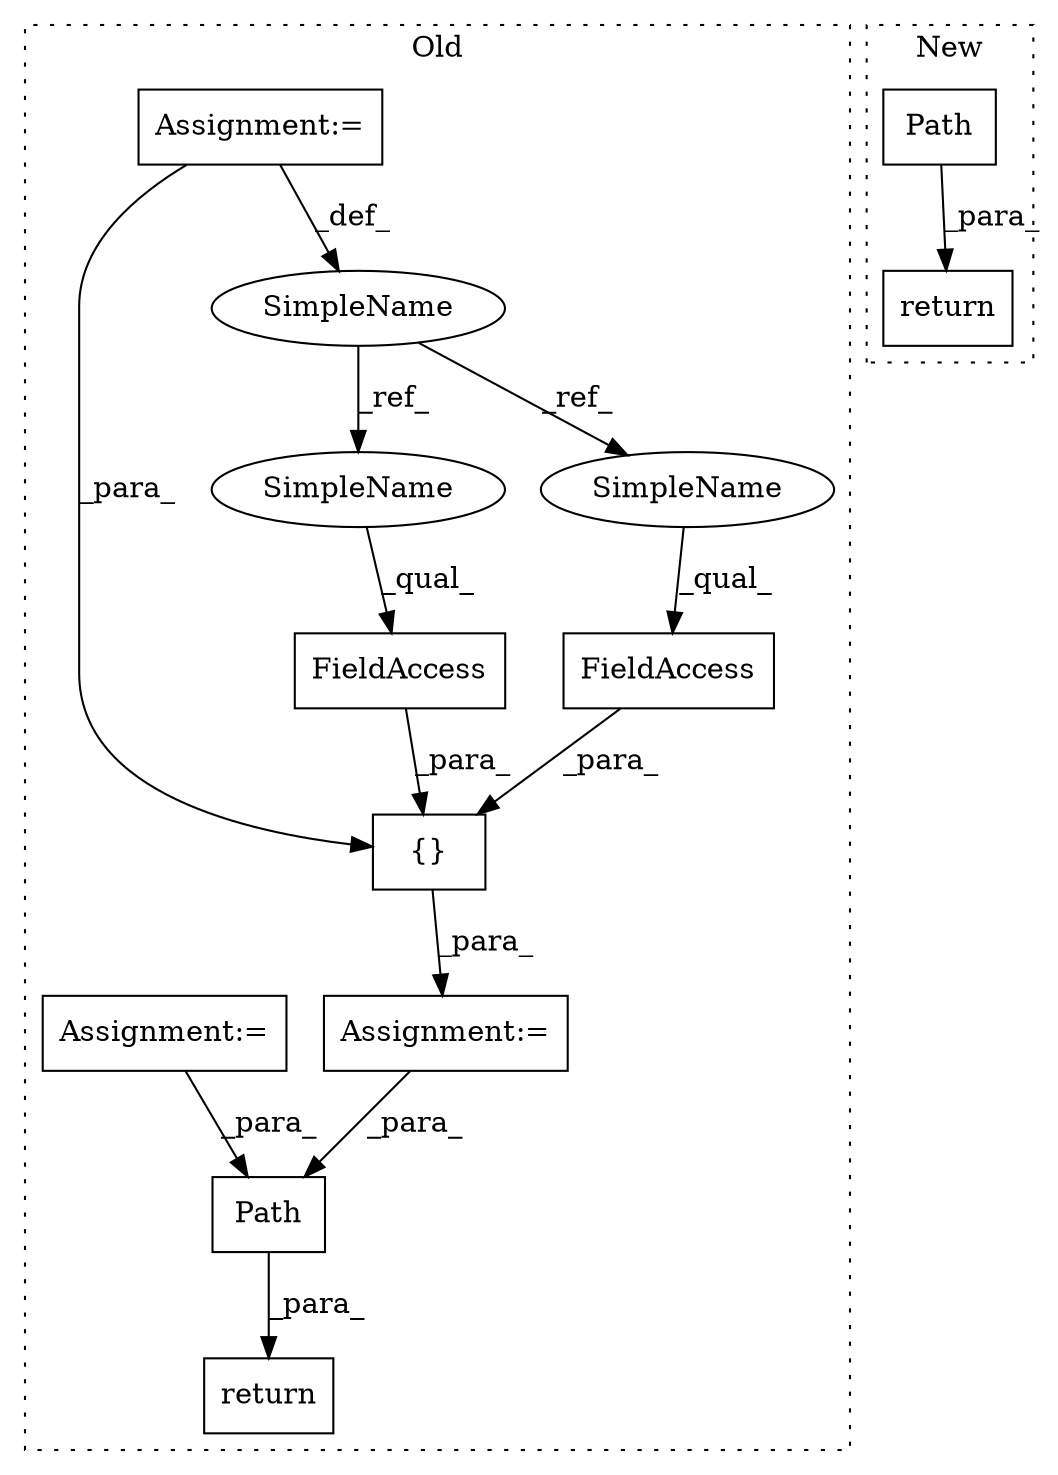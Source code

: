 digraph G {
subgraph cluster0 {
1 [label="return" a="41" s="982" l="7" shape="box"];
4 [label="Assignment:=" a="7" s="855" l="1" shape="box"];
5 [label="Assignment:=" a="7" s="218" l="4" shape="box"];
6 [label="Assignment:=" a="7" s="633" l="1" shape="box"];
7 [label="FieldAccess" a="22" s="902" l="11" shape="box"];
8 [label="FieldAccess" a="22" s="890" l="11" shape="box"];
9 [label="Path" a="32" s="964,975" l="5,1" shape="box"];
10 [label="{}" a="4" s="865,952" l="1,1" shape="box"];
11 [label="SimpleName" a="42" s="218" l="4" shape="ellipse"];
12 [label="SimpleName" a="42" s="890" l="4" shape="ellipse"];
13 [label="SimpleName" a="42" s="902" l="4" shape="ellipse"];
label = "Old";
style="dotted";
}
subgraph cluster1 {
2 [label="Path" a="32" s="606,815" l="5,1" shape="box"];
3 [label="return" a="41" s="599" l="7" shape="box"];
label = "New";
style="dotted";
}
2 -> 3 [label="_para_"];
4 -> 9 [label="_para_"];
5 -> 11 [label="_def_"];
5 -> 10 [label="_para_"];
6 -> 9 [label="_para_"];
7 -> 10 [label="_para_"];
8 -> 10 [label="_para_"];
9 -> 1 [label="_para_"];
10 -> 4 [label="_para_"];
11 -> 12 [label="_ref_"];
11 -> 13 [label="_ref_"];
12 -> 8 [label="_qual_"];
13 -> 7 [label="_qual_"];
}